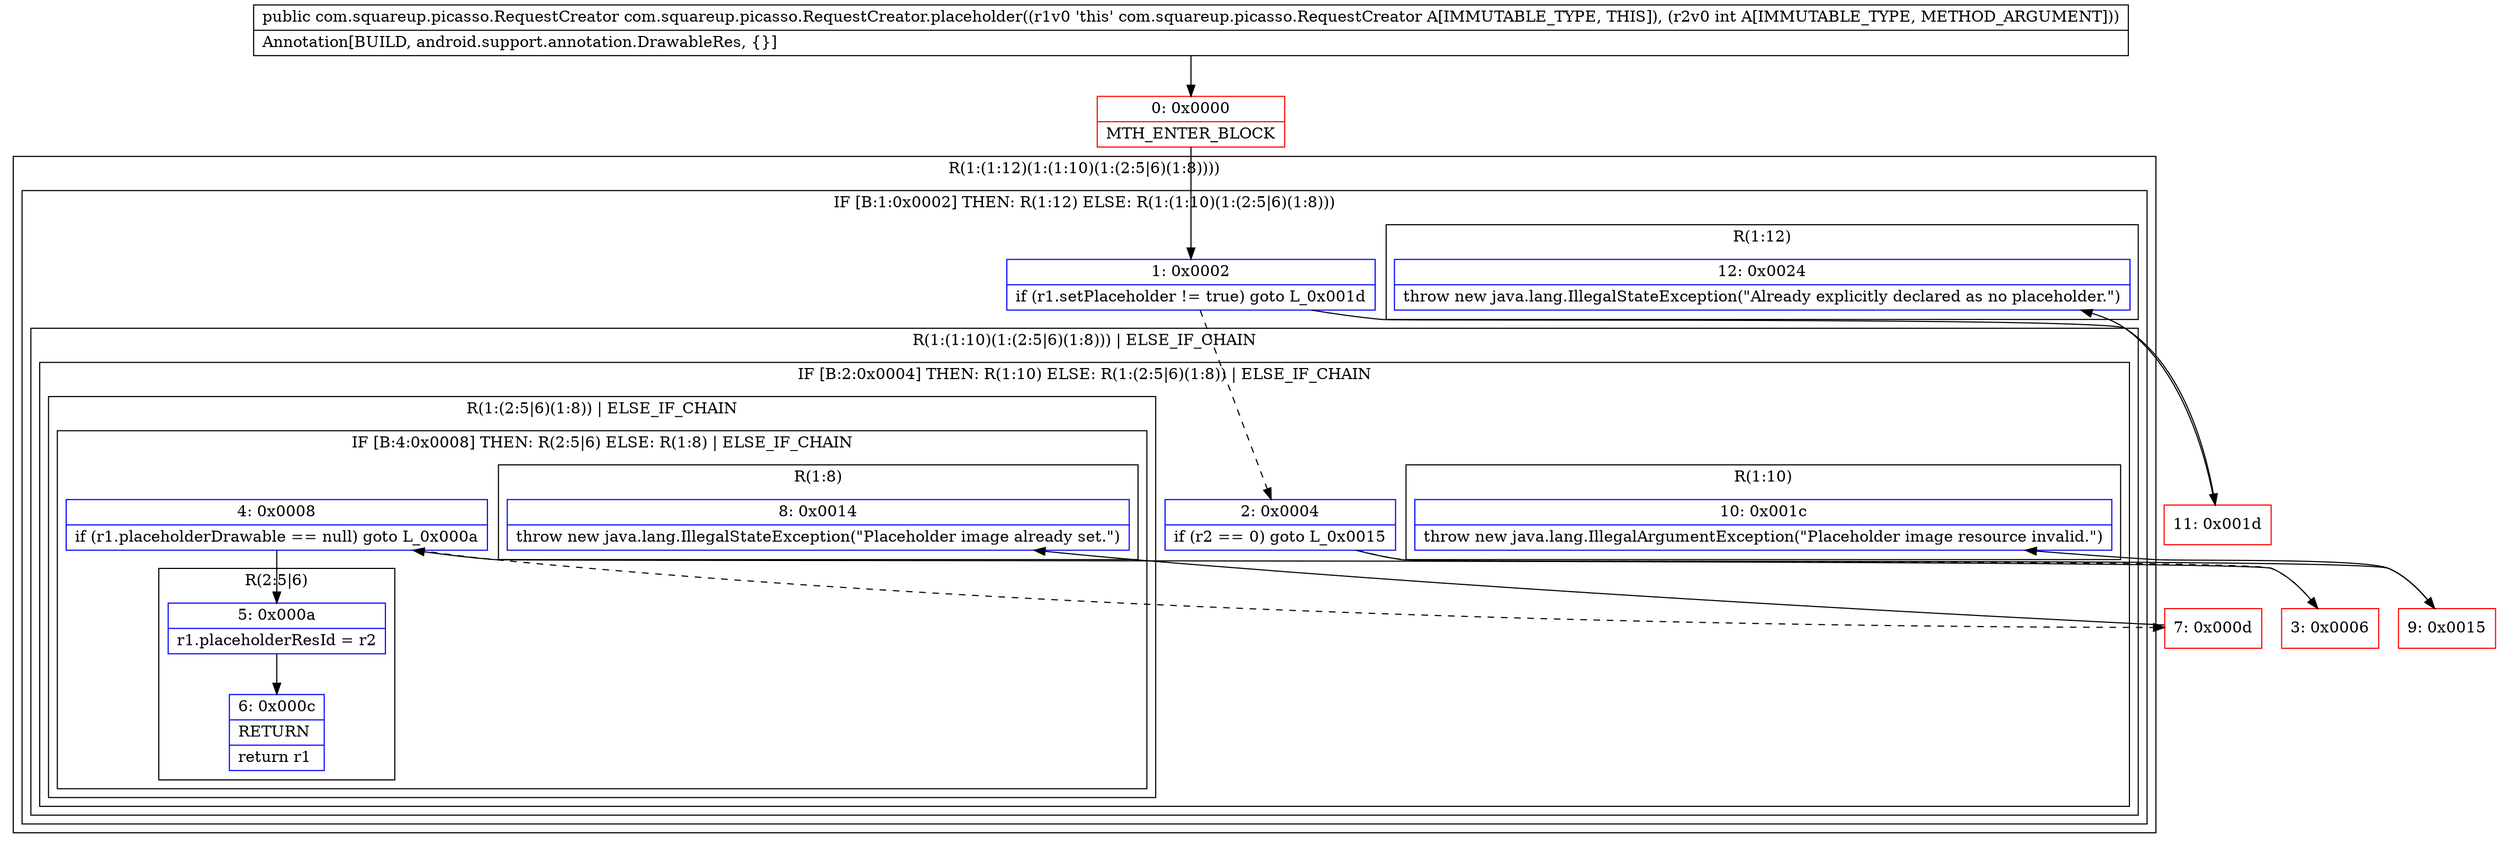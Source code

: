 digraph "CFG forcom.squareup.picasso.RequestCreator.placeholder(I)Lcom\/squareup\/picasso\/RequestCreator;" {
subgraph cluster_Region_1633977227 {
label = "R(1:(1:12)(1:(1:10)(1:(2:5|6)(1:8))))";
node [shape=record,color=blue];
subgraph cluster_IfRegion_2117792743 {
label = "IF [B:1:0x0002] THEN: R(1:12) ELSE: R(1:(1:10)(1:(2:5|6)(1:8)))";
node [shape=record,color=blue];
Node_1 [shape=record,label="{1\:\ 0x0002|if (r1.setPlaceholder != true) goto L_0x001d\l}"];
subgraph cluster_Region_330335433 {
label = "R(1:12)";
node [shape=record,color=blue];
Node_12 [shape=record,label="{12\:\ 0x0024|throw new java.lang.IllegalStateException(\"Already explicitly declared as no placeholder.\")\l}"];
}
subgraph cluster_Region_2115971797 {
label = "R(1:(1:10)(1:(2:5|6)(1:8))) | ELSE_IF_CHAIN\l";
node [shape=record,color=blue];
subgraph cluster_IfRegion_1000506950 {
label = "IF [B:2:0x0004] THEN: R(1:10) ELSE: R(1:(2:5|6)(1:8)) | ELSE_IF_CHAIN\l";
node [shape=record,color=blue];
Node_2 [shape=record,label="{2\:\ 0x0004|if (r2 == 0) goto L_0x0015\l}"];
subgraph cluster_Region_305069854 {
label = "R(1:10)";
node [shape=record,color=blue];
Node_10 [shape=record,label="{10\:\ 0x001c|throw new java.lang.IllegalArgumentException(\"Placeholder image resource invalid.\")\l}"];
}
subgraph cluster_Region_95401822 {
label = "R(1:(2:5|6)(1:8)) | ELSE_IF_CHAIN\l";
node [shape=record,color=blue];
subgraph cluster_IfRegion_39939260 {
label = "IF [B:4:0x0008] THEN: R(2:5|6) ELSE: R(1:8) | ELSE_IF_CHAIN\l";
node [shape=record,color=blue];
Node_4 [shape=record,label="{4\:\ 0x0008|if (r1.placeholderDrawable == null) goto L_0x000a\l}"];
subgraph cluster_Region_761154048 {
label = "R(2:5|6)";
node [shape=record,color=blue];
Node_5 [shape=record,label="{5\:\ 0x000a|r1.placeholderResId = r2\l}"];
Node_6 [shape=record,label="{6\:\ 0x000c|RETURN\l|return r1\l}"];
}
subgraph cluster_Region_1215137466 {
label = "R(1:8)";
node [shape=record,color=blue];
Node_8 [shape=record,label="{8\:\ 0x0014|throw new java.lang.IllegalStateException(\"Placeholder image already set.\")\l}"];
}
}
}
}
}
}
}
Node_0 [shape=record,color=red,label="{0\:\ 0x0000|MTH_ENTER_BLOCK\l}"];
Node_3 [shape=record,color=red,label="{3\:\ 0x0006}"];
Node_7 [shape=record,color=red,label="{7\:\ 0x000d}"];
Node_9 [shape=record,color=red,label="{9\:\ 0x0015}"];
Node_11 [shape=record,color=red,label="{11\:\ 0x001d}"];
MethodNode[shape=record,label="{public com.squareup.picasso.RequestCreator com.squareup.picasso.RequestCreator.placeholder((r1v0 'this' com.squareup.picasso.RequestCreator A[IMMUTABLE_TYPE, THIS]), (r2v0 int A[IMMUTABLE_TYPE, METHOD_ARGUMENT]))  | Annotation[BUILD, android.support.annotation.DrawableRes, \{\}]\l}"];
MethodNode -> Node_0;
Node_1 -> Node_2[style=dashed];
Node_1 -> Node_11;
Node_2 -> Node_3[style=dashed];
Node_2 -> Node_9;
Node_4 -> Node_5;
Node_4 -> Node_7[style=dashed];
Node_5 -> Node_6;
Node_0 -> Node_1;
Node_3 -> Node_4;
Node_7 -> Node_8;
Node_9 -> Node_10;
Node_11 -> Node_12;
}

